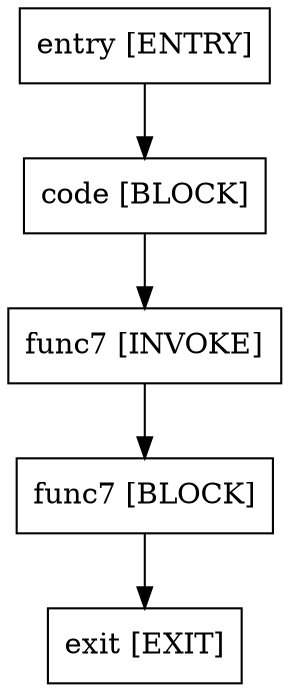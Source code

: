 digraph main{
"entry [ENTRY]"[shape=box];
"code [BLOCK]"[shape=box];
"func7 [INVOKE]"[shape=box];
"func7 [BLOCK]"[shape=box];
"exit [EXIT]"[shape=box];
"entry [ENTRY]"->"code [BLOCK]";
"code [BLOCK]"->"func7 [INVOKE]";
"func7 [INVOKE]"->"func7 [BLOCK]";
"func7 [BLOCK]"->"exit [EXIT]";

}
